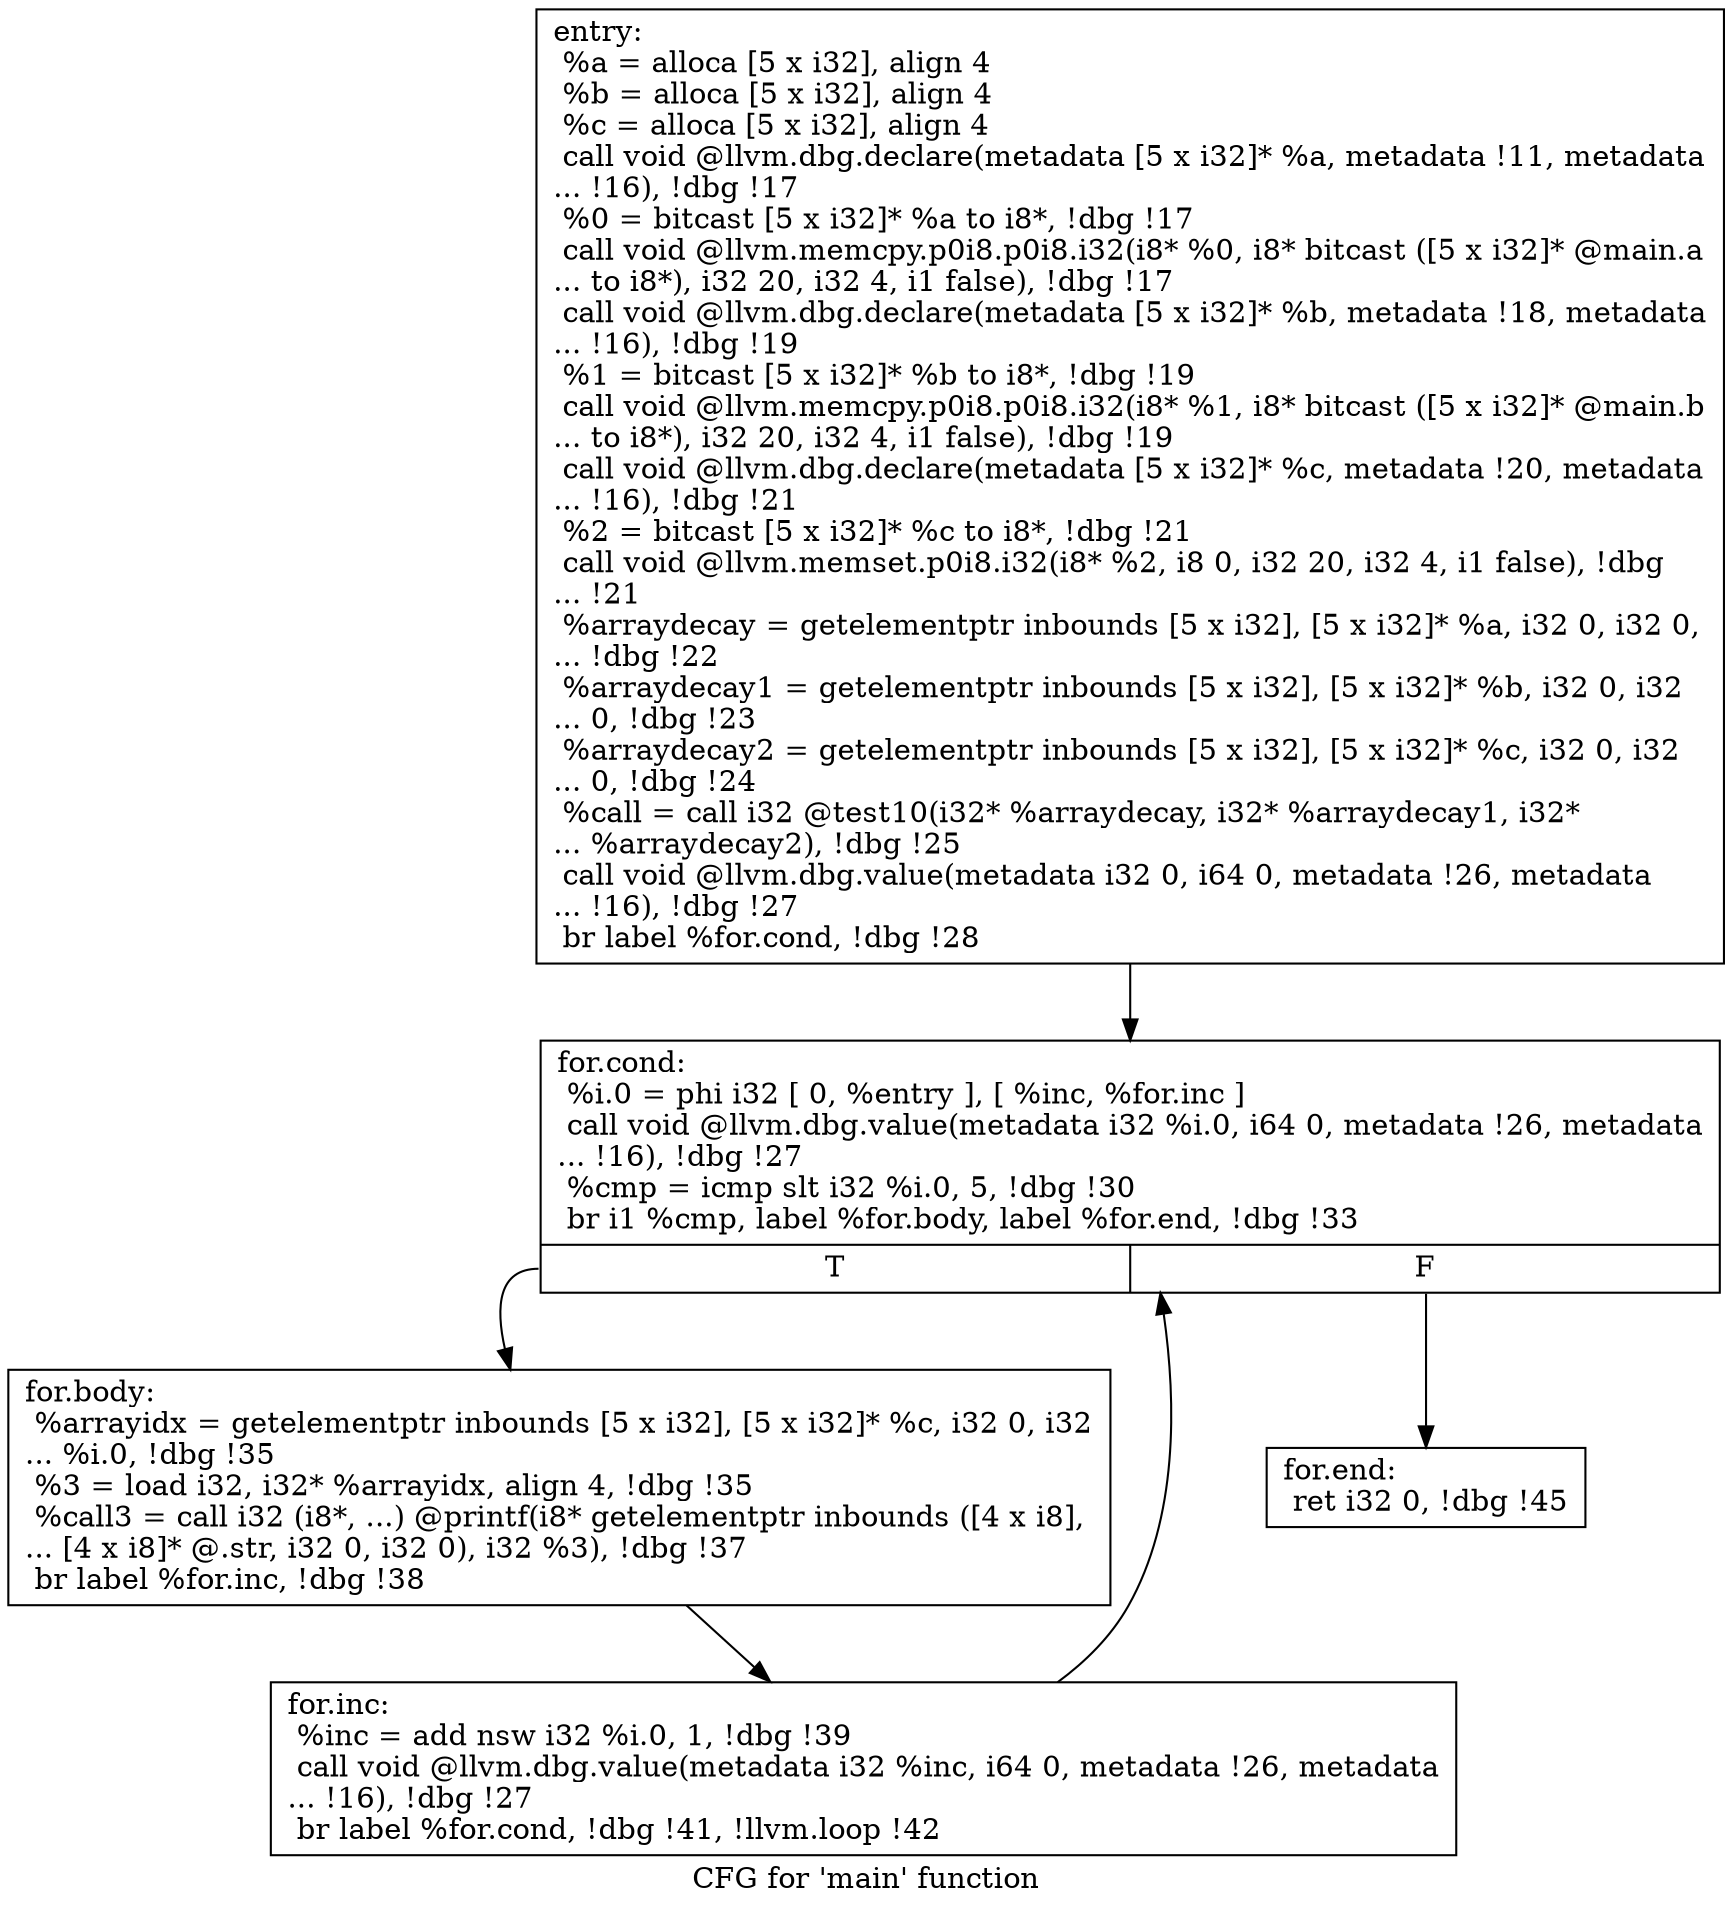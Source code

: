 digraph "CFG for 'main' function" {
	label="CFG for 'main' function";

	Node0x5d893d0 [shape=record,label="{entry:\l  %a = alloca [5 x i32], align 4\l  %b = alloca [5 x i32], align 4\l  %c = alloca [5 x i32], align 4\l  call void @llvm.dbg.declare(metadata [5 x i32]* %a, metadata !11, metadata\l... !16), !dbg !17\l  %0 = bitcast [5 x i32]* %a to i8*, !dbg !17\l  call void @llvm.memcpy.p0i8.p0i8.i32(i8* %0, i8* bitcast ([5 x i32]* @main.a\l... to i8*), i32 20, i32 4, i1 false), !dbg !17\l  call void @llvm.dbg.declare(metadata [5 x i32]* %b, metadata !18, metadata\l... !16), !dbg !19\l  %1 = bitcast [5 x i32]* %b to i8*, !dbg !19\l  call void @llvm.memcpy.p0i8.p0i8.i32(i8* %1, i8* bitcast ([5 x i32]* @main.b\l... to i8*), i32 20, i32 4, i1 false), !dbg !19\l  call void @llvm.dbg.declare(metadata [5 x i32]* %c, metadata !20, metadata\l... !16), !dbg !21\l  %2 = bitcast [5 x i32]* %c to i8*, !dbg !21\l  call void @llvm.memset.p0i8.i32(i8* %2, i8 0, i32 20, i32 4, i1 false), !dbg\l... !21\l  %arraydecay = getelementptr inbounds [5 x i32], [5 x i32]* %a, i32 0, i32 0,\l... !dbg !22\l  %arraydecay1 = getelementptr inbounds [5 x i32], [5 x i32]* %b, i32 0, i32\l... 0, !dbg !23\l  %arraydecay2 = getelementptr inbounds [5 x i32], [5 x i32]* %c, i32 0, i32\l... 0, !dbg !24\l  %call = call i32 @test10(i32* %arraydecay, i32* %arraydecay1, i32*\l... %arraydecay2), !dbg !25\l  call void @llvm.dbg.value(metadata i32 0, i64 0, metadata !26, metadata\l... !16), !dbg !27\l  br label %for.cond, !dbg !28\l}"];
	Node0x5d893d0 -> Node0x5d8d3c0;
	Node0x5d8d3c0 [shape=record,label="{for.cond:                                         \l  %i.0 = phi i32 [ 0, %entry ], [ %inc, %for.inc ]\l  call void @llvm.dbg.value(metadata i32 %i.0, i64 0, metadata !26, metadata\l... !16), !dbg !27\l  %cmp = icmp slt i32 %i.0, 5, !dbg !30\l  br i1 %cmp, label %for.body, label %for.end, !dbg !33\l|{<s0>T|<s1>F}}"];
	Node0x5d8d3c0:s0 -> Node0x5d8d900;
	Node0x5d8d3c0:s1 -> Node0x5d89480;
	Node0x5d8d900 [shape=record,label="{for.body:                                         \l  %arrayidx = getelementptr inbounds [5 x i32], [5 x i32]* %c, i32 0, i32\l... %i.0, !dbg !35\l  %3 = load i32, i32* %arrayidx, align 4, !dbg !35\l  %call3 = call i32 (i8*, ...) @printf(i8* getelementptr inbounds ([4 x i8],\l... [4 x i8]* @.str, i32 0, i32 0), i32 %3), !dbg !37\l  br label %for.inc, !dbg !38\l}"];
	Node0x5d8d900 -> Node0x5d8eb00;
	Node0x5d8eb00 [shape=record,label="{for.inc:                                          \l  %inc = add nsw i32 %i.0, 1, !dbg !39\l  call void @llvm.dbg.value(metadata i32 %inc, i64 0, metadata !26, metadata\l... !16), !dbg !27\l  br label %for.cond, !dbg !41, !llvm.loop !42\l}"];
	Node0x5d8eb00 -> Node0x5d8d3c0;
	Node0x5d89480 [shape=record,label="{for.end:                                          \l  ret i32 0, !dbg !45\l}"];
}

